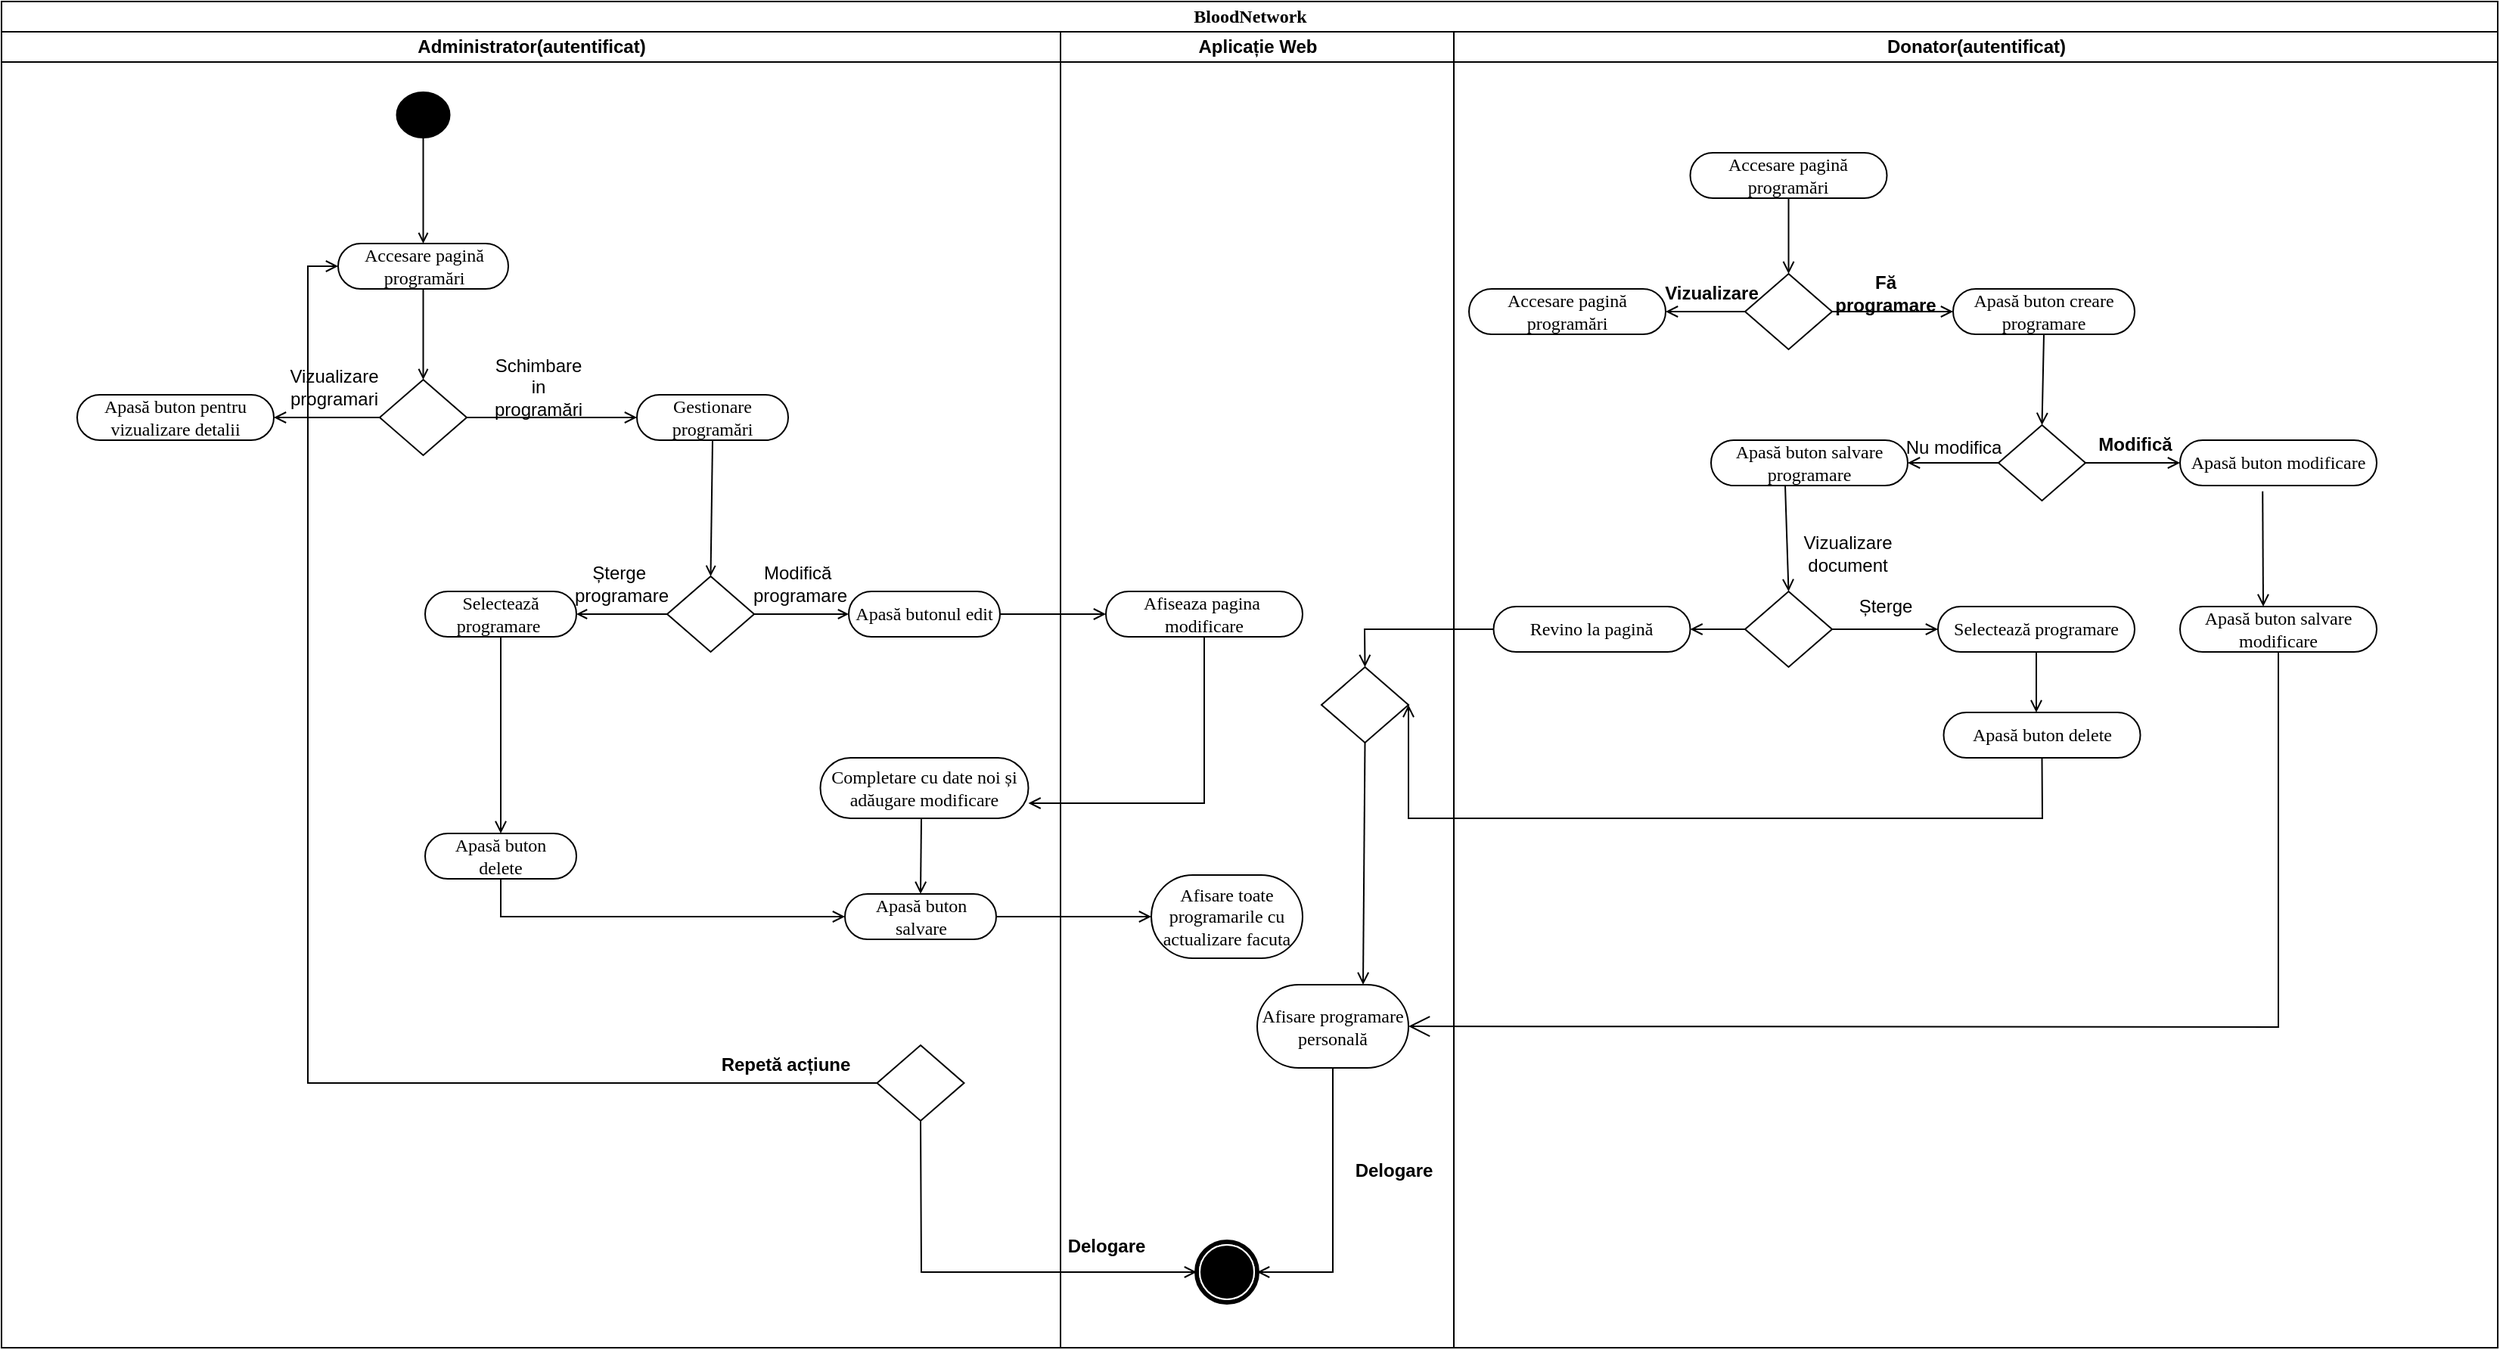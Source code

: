 <mxfile version="21.3.8" type="github">
  <diagram name="Page-1" id="0783ab3e-0a74-02c8-0abd-f7b4e66b4bec">
    <mxGraphModel dx="1985" dy="1155" grid="1" gridSize="10" guides="1" tooltips="1" connect="1" arrows="1" fold="1" page="1" pageScale="1" pageWidth="850" pageHeight="1100" background="none" math="0" shadow="0">
      <root>
        <mxCell id="0" />
        <mxCell id="1" parent="0" />
        <mxCell id="1c1d494c118603dd-1" value="BloodNetwork" style="swimlane;html=1;childLayout=stackLayout;startSize=20;rounded=0;shadow=0;comic=0;labelBackgroundColor=none;strokeWidth=1;fontFamily=Verdana;fontSize=12;align=center;" parent="1" vertex="1">
          <mxGeometry x="40" y="20" width="1650" height="890" as="geometry" />
        </mxCell>
        <mxCell id="1c1d494c118603dd-2" value="Administrator(autentificat)" style="swimlane;html=1;startSize=20;" parent="1c1d494c118603dd-1" vertex="1">
          <mxGeometry y="20" width="700" height="870" as="geometry" />
        </mxCell>
        <mxCell id="1c1d494c118603dd-34" style="edgeStyle=none;rounded=0;html=1;labelBackgroundColor=none;startArrow=none;startFill=0;startSize=5;endArrow=open;endFill=0;endSize=5;jettySize=auto;orthogonalLoop=1;strokeWidth=1;fontFamily=Verdana;fontSize=12;exitX=0.5;exitY=1;exitDx=0;exitDy=0;entryX=0.5;entryY=0;entryDx=0;entryDy=0;" parent="1c1d494c118603dd-2" source="73ctjBRM2FCBYfKOBE_B-1" target="1c1d494c118603dd-6" edge="1">
          <mxGeometry relative="1" as="geometry" />
        </mxCell>
        <mxCell id="1c1d494c118603dd-6" value="Accesare pagină programări" style="rounded=1;whiteSpace=wrap;html=1;shadow=0;comic=0;labelBackgroundColor=none;strokeWidth=1;fontFamily=Verdana;fontSize=12;align=center;arcSize=50;" parent="1c1d494c118603dd-2" vertex="1">
          <mxGeometry x="222.5" y="140" width="112.5" height="30" as="geometry" />
        </mxCell>
        <mxCell id="73ctjBRM2FCBYfKOBE_B-4" style="edgeStyle=orthogonalEdgeStyle;rounded=0;orthogonalLoop=1;jettySize=auto;html=1;entryX=0;entryY=0.5;entryDx=0;entryDy=0;exitX=1;exitY=0.5;exitDx=0;exitDy=0;endArrow=open;endFill=0;" edge="1" parent="1c1d494c118603dd-2" source="73ctjBRM2FCBYfKOBE_B-2" target="1c1d494c118603dd-7">
          <mxGeometry relative="1" as="geometry">
            <mxPoint x="170" y="520" as="targetPoint" />
            <mxPoint x="310" y="330" as="sourcePoint" />
          </mxGeometry>
        </mxCell>
        <mxCell id="1c1d494c118603dd-7" value="Gestionare programări" style="rounded=1;whiteSpace=wrap;html=1;shadow=0;comic=0;labelBackgroundColor=none;strokeWidth=1;fontFamily=Verdana;fontSize=12;align=center;arcSize=50;" parent="1c1d494c118603dd-2" vertex="1">
          <mxGeometry x="420" y="240" width="100" height="30" as="geometry" />
        </mxCell>
        <mxCell id="1c1d494c118603dd-35" style="edgeStyle=none;rounded=0;html=1;labelBackgroundColor=none;startArrow=none;startFill=0;startSize=5;endArrow=open;endFill=0;endSize=5;jettySize=auto;orthogonalLoop=1;strokeWidth=1;fontFamily=Verdana;fontSize=12;exitX=1;exitY=0.5;exitDx=0;exitDy=0;entryX=0;entryY=0.5;entryDx=0;entryDy=0;" parent="1c1d494c118603dd-2" source="73ctjBRM2FCBYfKOBE_B-5" target="1c1d494c118603dd-11" edge="1">
          <mxGeometry relative="1" as="geometry">
            <mxPoint x="180" y="380" as="targetPoint" />
            <Array as="points">
              <mxPoint x="400" y="385" />
            </Array>
          </mxGeometry>
        </mxCell>
        <mxCell id="73ctjBRM2FCBYfKOBE_B-1" value="" style="ellipse;whiteSpace=wrap;html=1;rounded=0;shadow=0;comic=0;labelBackgroundColor=none;strokeWidth=1;fillColor=#000000;fontFamily=Verdana;fontSize=12;align=center;" vertex="1" parent="1c1d494c118603dd-2">
          <mxGeometry x="261.25" y="40" width="35" height="30" as="geometry" />
        </mxCell>
        <mxCell id="73ctjBRM2FCBYfKOBE_B-2" value="" style="rhombus;whiteSpace=wrap;html=1;" vertex="1" parent="1c1d494c118603dd-2">
          <mxGeometry x="250" y="230" width="57.5" height="50" as="geometry" />
        </mxCell>
        <mxCell id="73ctjBRM2FCBYfKOBE_B-3" style="edgeStyle=none;rounded=0;html=1;labelBackgroundColor=none;startArrow=none;startFill=0;startSize=5;endArrow=open;endFill=0;endSize=5;jettySize=auto;orthogonalLoop=1;strokeWidth=1;fontFamily=Verdana;fontSize=12;entryX=0.5;entryY=0;entryDx=0;entryDy=0;exitX=0.5;exitY=1;exitDx=0;exitDy=0;" edge="1" parent="1c1d494c118603dd-2" source="1c1d494c118603dd-6" target="73ctjBRM2FCBYfKOBE_B-2">
          <mxGeometry relative="1" as="geometry">
            <mxPoint x="240" y="210" as="sourcePoint" />
            <mxPoint x="158" y="150" as="targetPoint" />
          </mxGeometry>
        </mxCell>
        <mxCell id="73ctjBRM2FCBYfKOBE_B-5" value="" style="rhombus;whiteSpace=wrap;html=1;" vertex="1" parent="1c1d494c118603dd-2">
          <mxGeometry x="440" y="360" width="57.5" height="50" as="geometry" />
        </mxCell>
        <mxCell id="1c1d494c118603dd-36" style="edgeStyle=none;rounded=0;html=1;labelBackgroundColor=none;startArrow=none;startFill=0;startSize=5;endArrow=open;endFill=0;endSize=5;jettySize=auto;orthogonalLoop=1;strokeWidth=1;fontFamily=Verdana;fontSize=12;exitX=0.5;exitY=1;exitDx=0;exitDy=0;entryX=0.5;entryY=0;entryDx=0;entryDy=0;" parent="1c1d494c118603dd-2" source="1c1d494c118603dd-7" target="73ctjBRM2FCBYfKOBE_B-5" edge="1">
          <mxGeometry relative="1" as="geometry" />
        </mxCell>
        <mxCell id="1c1d494c118603dd-11" value="Apasă butonul edit" style="rounded=1;whiteSpace=wrap;html=1;shadow=0;comic=0;labelBackgroundColor=none;strokeWidth=1;fontFamily=Verdana;fontSize=12;align=center;arcSize=50;" parent="1c1d494c118603dd-2" vertex="1">
          <mxGeometry x="560" y="370" width="100" height="30" as="geometry" />
        </mxCell>
        <mxCell id="73ctjBRM2FCBYfKOBE_B-6" style="edgeStyle=orthogonalEdgeStyle;rounded=0;orthogonalLoop=1;jettySize=auto;html=1;exitX=0.5;exitY=1;exitDx=0;exitDy=0;" edge="1" parent="1c1d494c118603dd-2" source="1c1d494c118603dd-11" target="1c1d494c118603dd-11">
          <mxGeometry relative="1" as="geometry" />
        </mxCell>
        <mxCell id="73ctjBRM2FCBYfKOBE_B-7" value="Modifică&amp;nbsp;&lt;br&gt;programare" style="text;html=1;strokeColor=none;fillColor=none;align=center;verticalAlign=middle;whiteSpace=wrap;rounded=0;" vertex="1" parent="1c1d494c118603dd-2">
          <mxGeometry x="497.5" y="350" width="60" height="30" as="geometry" />
        </mxCell>
        <mxCell id="73ctjBRM2FCBYfKOBE_B-8" value="Șterge&amp;nbsp;&lt;br&gt;programare" style="text;html=1;strokeColor=none;fillColor=none;align=center;verticalAlign=middle;whiteSpace=wrap;rounded=0;" vertex="1" parent="1c1d494c118603dd-2">
          <mxGeometry x="380" y="350" width="60" height="30" as="geometry" />
        </mxCell>
        <mxCell id="1c1d494c118603dd-16" value="Selectează&lt;br&gt;programare&amp;nbsp;" style="rounded=1;whiteSpace=wrap;html=1;shadow=0;comic=0;labelBackgroundColor=none;strokeWidth=1;fontFamily=Verdana;fontSize=12;align=center;arcSize=50;" parent="1c1d494c118603dd-2" vertex="1">
          <mxGeometry x="280" y="370" width="100" height="30" as="geometry" />
        </mxCell>
        <mxCell id="73ctjBRM2FCBYfKOBE_B-10" style="edgeStyle=none;rounded=0;html=1;labelBackgroundColor=none;startArrow=none;startFill=0;startSize=5;endArrow=open;endFill=0;endSize=5;jettySize=auto;orthogonalLoop=1;strokeWidth=1;fontFamily=Verdana;fontSize=12;exitX=0;exitY=0.5;exitDx=0;exitDy=0;entryX=1;entryY=0.5;entryDx=0;entryDy=0;" edge="1" parent="1c1d494c118603dd-2" source="73ctjBRM2FCBYfKOBE_B-5" target="1c1d494c118603dd-16">
          <mxGeometry relative="1" as="geometry">
            <mxPoint x="363" y="395" as="sourcePoint" />
            <mxPoint x="410" y="510" as="targetPoint" />
            <Array as="points" />
          </mxGeometry>
        </mxCell>
        <mxCell id="73ctjBRM2FCBYfKOBE_B-11" value="Apasă buton&lt;br&gt;delete" style="rounded=1;whiteSpace=wrap;html=1;shadow=0;comic=0;labelBackgroundColor=none;strokeWidth=1;fontFamily=Verdana;fontSize=12;align=center;arcSize=50;" vertex="1" parent="1c1d494c118603dd-2">
          <mxGeometry x="280" y="530" width="100" height="30" as="geometry" />
        </mxCell>
        <mxCell id="73ctjBRM2FCBYfKOBE_B-12" style="edgeStyle=orthogonalEdgeStyle;rounded=0;orthogonalLoop=1;jettySize=auto;html=1;exitX=0.5;exitY=1;exitDx=0;exitDy=0;endArrow=open;endFill=0;" edge="1" parent="1c1d494c118603dd-2" source="1c1d494c118603dd-16" target="73ctjBRM2FCBYfKOBE_B-11">
          <mxGeometry relative="1" as="geometry">
            <mxPoint x="186" y="275" as="targetPoint" />
            <mxPoint x="284" y="275" as="sourcePoint" />
          </mxGeometry>
        </mxCell>
        <mxCell id="73ctjBRM2FCBYfKOBE_B-13" value="Schimbare in programări" style="text;html=1;strokeColor=none;fillColor=none;align=center;verticalAlign=middle;whiteSpace=wrap;rounded=0;" vertex="1" parent="1c1d494c118603dd-2">
          <mxGeometry x="325" y="220" width="60" height="30" as="geometry" />
        </mxCell>
        <mxCell id="73ctjBRM2FCBYfKOBE_B-17" value="Apasă buton pentru vizualizare detalii" style="rounded=1;whiteSpace=wrap;html=1;shadow=0;comic=0;labelBackgroundColor=none;strokeWidth=1;fontFamily=Verdana;fontSize=12;align=center;arcSize=50;" vertex="1" parent="1c1d494c118603dd-2">
          <mxGeometry x="50" y="240" width="130" height="30" as="geometry" />
        </mxCell>
        <mxCell id="73ctjBRM2FCBYfKOBE_B-18" value="" style="endArrow=open;html=1;rounded=0;exitX=0;exitY=0.5;exitDx=0;exitDy=0;entryX=1;entryY=0.5;entryDx=0;entryDy=0;endFill=0;" edge="1" parent="1c1d494c118603dd-2" source="73ctjBRM2FCBYfKOBE_B-2" target="73ctjBRM2FCBYfKOBE_B-17">
          <mxGeometry width="50" height="50" relative="1" as="geometry">
            <mxPoint x="350" y="310" as="sourcePoint" />
            <mxPoint x="400" y="260" as="targetPoint" />
          </mxGeometry>
        </mxCell>
        <mxCell id="73ctjBRM2FCBYfKOBE_B-19" value="Vizualizare programari" style="text;html=1;strokeColor=none;fillColor=none;align=center;verticalAlign=middle;whiteSpace=wrap;rounded=0;" vertex="1" parent="1c1d494c118603dd-2">
          <mxGeometry x="190" y="220" width="60" height="30" as="geometry" />
        </mxCell>
        <mxCell id="73ctjBRM2FCBYfKOBE_B-46" value="Completare cu date noi și adăugare modificare" style="rounded=1;whiteSpace=wrap;html=1;shadow=0;comic=0;labelBackgroundColor=none;strokeWidth=1;fontFamily=Verdana;fontSize=12;align=center;arcSize=50;" vertex="1" parent="1c1d494c118603dd-2">
          <mxGeometry x="541.25" y="480" width="137.5" height="40" as="geometry" />
        </mxCell>
        <mxCell id="73ctjBRM2FCBYfKOBE_B-47" value="" style="endArrow=open;html=1;rounded=0;entryX=0.5;entryY=0;entryDx=0;entryDy=0;endFill=0;" edge="1" parent="1c1d494c118603dd-2" target="73ctjBRM2FCBYfKOBE_B-52">
          <mxGeometry width="50" height="50" relative="1" as="geometry">
            <mxPoint x="608" y="520" as="sourcePoint" />
            <mxPoint x="400" y="340" as="targetPoint" />
          </mxGeometry>
        </mxCell>
        <mxCell id="73ctjBRM2FCBYfKOBE_B-52" value="Apasă buton&lt;br&gt;salvare" style="rounded=1;whiteSpace=wrap;html=1;shadow=0;comic=0;labelBackgroundColor=none;strokeWidth=1;fontFamily=Verdana;fontSize=12;align=center;arcSize=50;" vertex="1" parent="1c1d494c118603dd-2">
          <mxGeometry x="557.5" y="570" width="100" height="30" as="geometry" />
        </mxCell>
        <mxCell id="73ctjBRM2FCBYfKOBE_B-55" value="" style="rhombus;whiteSpace=wrap;html=1;" vertex="1" parent="1c1d494c118603dd-2">
          <mxGeometry x="578.75" y="670" width="57.5" height="50" as="geometry" />
        </mxCell>
        <mxCell id="73ctjBRM2FCBYfKOBE_B-56" style="edgeStyle=orthogonalEdgeStyle;rounded=0;orthogonalLoop=1;jettySize=auto;html=1;exitX=0;exitY=0.5;exitDx=0;exitDy=0;entryX=0;entryY=0.5;entryDx=0;entryDy=0;endArrow=open;endFill=0;" edge="1" parent="1c1d494c118603dd-2" source="73ctjBRM2FCBYfKOBE_B-55" target="1c1d494c118603dd-6">
          <mxGeometry relative="1" as="geometry">
            <mxPoint x="340" y="540" as="targetPoint" />
            <mxPoint x="340" y="410" as="sourcePoint" />
          </mxGeometry>
        </mxCell>
        <mxCell id="73ctjBRM2FCBYfKOBE_B-57" value="Repetă acțiune" style="text;align=center;fontStyle=1;verticalAlign=middle;spacingLeft=3;spacingRight=3;strokeColor=none;rotatable=0;points=[[0,0.5],[1,0.5]];portConstraint=eastwest;html=1;" vertex="1" parent="1c1d494c118603dd-2">
          <mxGeometry x="477.5" y="670" width="80" height="26" as="geometry" />
        </mxCell>
        <mxCell id="73ctjBRM2FCBYfKOBE_B-95" style="edgeStyle=orthogonalEdgeStyle;rounded=0;orthogonalLoop=1;jettySize=auto;html=1;exitX=0.5;exitY=1;exitDx=0;exitDy=0;entryX=0;entryY=0.5;entryDx=0;entryDy=0;endArrow=open;endFill=0;" edge="1" parent="1c1d494c118603dd-2" source="73ctjBRM2FCBYfKOBE_B-11" target="73ctjBRM2FCBYfKOBE_B-52">
          <mxGeometry relative="1" as="geometry">
            <mxPoint x="340" y="540" as="targetPoint" />
            <mxPoint x="340" y="410" as="sourcePoint" />
          </mxGeometry>
        </mxCell>
        <mxCell id="1c1d494c118603dd-3" value="Aplicație Web" style="swimlane;html=1;startSize=20;" parent="1c1d494c118603dd-1" vertex="1">
          <mxGeometry x="700" y="20" width="260" height="870" as="geometry" />
        </mxCell>
        <mxCell id="73ctjBRM2FCBYfKOBE_B-44" value="Afiseaza pagina&amp;nbsp;&lt;br&gt;modificare" style="rounded=1;whiteSpace=wrap;html=1;shadow=0;comic=0;labelBackgroundColor=none;strokeWidth=1;fontFamily=Verdana;fontSize=12;align=center;arcSize=50;" vertex="1" parent="1c1d494c118603dd-3">
          <mxGeometry x="30" y="370" width="130" height="30" as="geometry" />
        </mxCell>
        <mxCell id="73ctjBRM2FCBYfKOBE_B-53" value="Afisare toate programarile cu actualizare facuta" style="rounded=1;whiteSpace=wrap;html=1;shadow=0;comic=0;labelBackgroundColor=none;strokeWidth=1;fontFamily=Verdana;fontSize=12;align=center;arcSize=50;" vertex="1" parent="1c1d494c118603dd-3">
          <mxGeometry x="60" y="557.5" width="100" height="55" as="geometry" />
        </mxCell>
        <mxCell id="60571a20871a0731-5" value="" style="shape=mxgraph.bpmn.shape;html=1;verticalLabelPosition=bottom;labelBackgroundColor=#ffffff;verticalAlign=top;perimeter=ellipsePerimeter;outline=end;symbol=terminate;rounded=0;shadow=0;comic=0;strokeWidth=1;fontFamily=Verdana;fontSize=12;align=center;" parent="1c1d494c118603dd-3" vertex="1">
          <mxGeometry x="90" y="800" width="40" height="40" as="geometry" />
        </mxCell>
        <mxCell id="73ctjBRM2FCBYfKOBE_B-59" value="Delogare" style="text;align=center;fontStyle=1;verticalAlign=middle;spacingLeft=3;spacingRight=3;strokeColor=none;rotatable=0;points=[[0,0.5],[1,0.5]];portConstraint=eastwest;html=1;" vertex="1" parent="1c1d494c118603dd-3">
          <mxGeometry x="-10" y="790" width="80" height="26" as="geometry" />
        </mxCell>
        <mxCell id="73ctjBRM2FCBYfKOBE_B-80" value="Afisare programare personală" style="rounded=1;whiteSpace=wrap;html=1;shadow=0;comic=0;labelBackgroundColor=none;strokeWidth=1;fontFamily=Verdana;fontSize=12;align=center;arcSize=50;" vertex="1" parent="1c1d494c118603dd-3">
          <mxGeometry x="130" y="630" width="100" height="55" as="geometry" />
        </mxCell>
        <mxCell id="73ctjBRM2FCBYfKOBE_B-100" value="" style="rhombus;whiteSpace=wrap;html=1;" vertex="1" parent="1c1d494c118603dd-3">
          <mxGeometry x="172.5" y="420" width="57.5" height="50" as="geometry" />
        </mxCell>
        <mxCell id="73ctjBRM2FCBYfKOBE_B-102" value="" style="endArrow=open;html=1;rounded=0;exitX=0.5;exitY=1;exitDx=0;exitDy=0;endFill=0;" edge="1" parent="1c1d494c118603dd-3" source="73ctjBRM2FCBYfKOBE_B-100">
          <mxGeometry width="50" height="50" relative="1" as="geometry">
            <mxPoint x="481" y="120" as="sourcePoint" />
            <mxPoint x="200" y="630" as="targetPoint" />
          </mxGeometry>
        </mxCell>
        <mxCell id="73ctjBRM2FCBYfKOBE_B-103" value="" style="endArrow=open;html=1;rounded=0;exitX=0.5;exitY=1;exitDx=0;exitDy=0;endFill=0;entryX=1;entryY=0.5;entryDx=0;entryDy=0;" edge="1" parent="1c1d494c118603dd-3" source="73ctjBRM2FCBYfKOBE_B-80" target="60571a20871a0731-5">
          <mxGeometry width="50" height="50" relative="1" as="geometry">
            <mxPoint x="211" y="480" as="sourcePoint" />
            <mxPoint x="210" y="640" as="targetPoint" />
            <Array as="points">
              <mxPoint x="180" y="820" />
            </Array>
          </mxGeometry>
        </mxCell>
        <mxCell id="73ctjBRM2FCBYfKOBE_B-104" value="Delogare" style="text;align=center;fontStyle=1;verticalAlign=middle;spacingLeft=3;spacingRight=3;strokeColor=none;rotatable=0;points=[[0,0.5],[1,0.5]];portConstraint=eastwest;html=1;" vertex="1" parent="1c1d494c118603dd-3">
          <mxGeometry x="180" y="740" width="80" height="26" as="geometry" />
        </mxCell>
        <mxCell id="73ctjBRM2FCBYfKOBE_B-45" value="" style="endArrow=open;html=1;rounded=0;exitX=1;exitY=0.5;exitDx=0;exitDy=0;entryX=0;entryY=0.5;entryDx=0;entryDy=0;endFill=0;" edge="1" parent="1c1d494c118603dd-1" source="1c1d494c118603dd-11" target="73ctjBRM2FCBYfKOBE_B-44">
          <mxGeometry width="50" height="50" relative="1" as="geometry">
            <mxPoint x="350" y="410" as="sourcePoint" />
            <mxPoint x="400" y="360" as="targetPoint" />
          </mxGeometry>
        </mxCell>
        <mxCell id="73ctjBRM2FCBYfKOBE_B-49" value="" style="endArrow=open;html=1;rounded=0;exitX=0.5;exitY=1;exitDx=0;exitDy=0;entryX=1;entryY=0.75;entryDx=0;entryDy=0;endFill=0;" edge="1" parent="1c1d494c118603dd-1" source="73ctjBRM2FCBYfKOBE_B-44" target="73ctjBRM2FCBYfKOBE_B-46">
          <mxGeometry width="50" height="50" relative="1" as="geometry">
            <mxPoint x="350" y="410" as="sourcePoint" />
            <mxPoint x="400" y="360" as="targetPoint" />
            <Array as="points">
              <mxPoint x="795" y="530" />
            </Array>
          </mxGeometry>
        </mxCell>
        <mxCell id="73ctjBRM2FCBYfKOBE_B-54" value="" style="endArrow=open;html=1;rounded=0;entryX=0;entryY=0.5;entryDx=0;entryDy=0;exitX=1;exitY=0.5;exitDx=0;exitDy=0;endFill=0;" edge="1" parent="1c1d494c118603dd-1" source="73ctjBRM2FCBYfKOBE_B-52" target="73ctjBRM2FCBYfKOBE_B-53">
          <mxGeometry width="50" height="50" relative="1" as="geometry">
            <mxPoint x="618" y="550" as="sourcePoint" />
            <mxPoint x="618" y="600" as="targetPoint" />
          </mxGeometry>
        </mxCell>
        <mxCell id="73ctjBRM2FCBYfKOBE_B-58" value="" style="endArrow=open;html=1;rounded=0;entryX=0;entryY=0.5;entryDx=0;entryDy=0;exitX=0.5;exitY=1;exitDx=0;exitDy=0;endFill=0;" edge="1" parent="1c1d494c118603dd-1" source="73ctjBRM2FCBYfKOBE_B-55" target="60571a20871a0731-5">
          <mxGeometry width="50" height="50" relative="1" as="geometry">
            <mxPoint x="668" y="615" as="sourcePoint" />
            <mxPoint x="770" y="615" as="targetPoint" />
            <Array as="points">
              <mxPoint x="608" y="840" />
            </Array>
          </mxGeometry>
        </mxCell>
        <mxCell id="73ctjBRM2FCBYfKOBE_B-73" value="" style="endArrow=open;html=1;rounded=0;exitX=0.42;exitY=1.127;exitDx=0;exitDy=0;endFill=0;exitPerimeter=0;" edge="1" parent="1c1d494c118603dd-1" source="73ctjBRM2FCBYfKOBE_B-70">
          <mxGeometry width="50" height="50" relative="1" as="geometry">
            <mxPoint x="1378" y="315" as="sourcePoint" />
            <mxPoint x="1495" y="400" as="targetPoint" />
            <Array as="points">
              <mxPoint x="1495" y="400" />
            </Array>
          </mxGeometry>
        </mxCell>
        <mxCell id="73ctjBRM2FCBYfKOBE_B-77" value="" style="endArrow=open;endFill=1;endSize=12;html=1;rounded=0;exitX=0.5;exitY=1;exitDx=0;exitDy=0;entryX=1;entryY=0.5;entryDx=0;entryDy=0;" edge="1" parent="1c1d494c118603dd-1" source="73ctjBRM2FCBYfKOBE_B-74" target="73ctjBRM2FCBYfKOBE_B-80">
          <mxGeometry width="160" relative="1" as="geometry">
            <mxPoint x="1040" y="510" as="sourcePoint" />
            <mxPoint x="1200" y="390" as="targetPoint" />
            <Array as="points">
              <mxPoint x="1505" y="678" />
            </Array>
          </mxGeometry>
        </mxCell>
        <mxCell id="73ctjBRM2FCBYfKOBE_B-84" value="" style="endArrow=open;html=1;rounded=0;exitX=0.5;exitY=1;exitDx=0;exitDy=0;endFill=0;" edge="1" parent="1c1d494c118603dd-1" source="73ctjBRM2FCBYfKOBE_B-88">
          <mxGeometry width="50" height="50" relative="1" as="geometry">
            <mxPoint x="1181" y="140" as="sourcePoint" />
            <mxPoint x="930" y="465" as="targetPoint" />
            <Array as="points">
              <mxPoint x="1349" y="540" />
              <mxPoint x="930" y="540" />
            </Array>
          </mxGeometry>
        </mxCell>
        <mxCell id="73ctjBRM2FCBYfKOBE_B-101" value="" style="endArrow=open;html=1;rounded=0;exitX=0;exitY=0.5;exitDx=0;exitDy=0;entryX=0.5;entryY=0;entryDx=0;entryDy=0;endFill=0;" edge="1" parent="1c1d494c118603dd-1" source="73ctjBRM2FCBYfKOBE_B-96" target="73ctjBRM2FCBYfKOBE_B-100">
          <mxGeometry width="50" height="50" relative="1" as="geometry">
            <mxPoint x="1181" y="140" as="sourcePoint" />
            <mxPoint x="1181" y="190" as="targetPoint" />
            <Array as="points">
              <mxPoint x="901" y="415" />
            </Array>
          </mxGeometry>
        </mxCell>
        <mxCell id="1c1d494c118603dd-4" value="Donator(autentificat)" style="swimlane;html=1;startSize=20;" parent="1c1d494c118603dd-1" vertex="1">
          <mxGeometry x="960" y="20" width="690" height="870" as="geometry" />
        </mxCell>
        <mxCell id="60571a20871a0731-8" value="Accesare pagină programări" style="rounded=1;whiteSpace=wrap;html=1;shadow=0;comic=0;labelBackgroundColor=none;strokeWidth=1;fontFamily=Verdana;fontSize=12;align=center;arcSize=50;" parent="1c1d494c118603dd-4" vertex="1">
          <mxGeometry x="156.25" y="80" width="130" height="30" as="geometry" />
        </mxCell>
        <mxCell id="73ctjBRM2FCBYfKOBE_B-60" value="Apasă buton creare programare" style="rounded=1;whiteSpace=wrap;html=1;shadow=0;comic=0;labelBackgroundColor=none;strokeWidth=1;fontFamily=Verdana;fontSize=12;align=center;arcSize=50;" vertex="1" parent="1c1d494c118603dd-4">
          <mxGeometry x="330" y="170" width="120" height="30" as="geometry" />
        </mxCell>
        <mxCell id="73ctjBRM2FCBYfKOBE_B-62" value="" style="rhombus;whiteSpace=wrap;html=1;" vertex="1" parent="1c1d494c118603dd-4">
          <mxGeometry x="192.5" y="160" width="57.5" height="50" as="geometry" />
        </mxCell>
        <mxCell id="73ctjBRM2FCBYfKOBE_B-63" value="" style="endArrow=open;html=1;rounded=0;exitX=0.5;exitY=1;exitDx=0;exitDy=0;entryX=0.5;entryY=0;entryDx=0;entryDy=0;endFill=0;" edge="1" parent="1c1d494c118603dd-4" source="60571a20871a0731-8" target="73ctjBRM2FCBYfKOBE_B-62">
          <mxGeometry width="50" height="50" relative="1" as="geometry">
            <mxPoint x="-280" y="395" as="sourcePoint" />
            <mxPoint x="-210" y="395" as="targetPoint" />
          </mxGeometry>
        </mxCell>
        <mxCell id="73ctjBRM2FCBYfKOBE_B-64" value="" style="endArrow=open;html=1;rounded=0;exitX=1;exitY=0.5;exitDx=0;exitDy=0;entryX=0;entryY=0.5;entryDx=0;entryDy=0;endFill=0;" edge="1" parent="1c1d494c118603dd-4" source="73ctjBRM2FCBYfKOBE_B-62" target="73ctjBRM2FCBYfKOBE_B-60">
          <mxGeometry width="50" height="50" relative="1" as="geometry">
            <mxPoint x="231" y="120" as="sourcePoint" />
            <mxPoint x="231" y="170" as="targetPoint" />
          </mxGeometry>
        </mxCell>
        <mxCell id="73ctjBRM2FCBYfKOBE_B-65" value="Fă &lt;br&gt;programare" style="text;align=center;fontStyle=1;verticalAlign=middle;spacingLeft=3;spacingRight=3;strokeColor=none;rotatable=0;points=[[0,0.5],[1,0.5]];portConstraint=eastwest;html=1;" vertex="1" parent="1c1d494c118603dd-4">
          <mxGeometry x="245" y="160" width="80" height="26" as="geometry" />
        </mxCell>
        <mxCell id="73ctjBRM2FCBYfKOBE_B-66" value="Accesare pagină programări" style="rounded=1;whiteSpace=wrap;html=1;shadow=0;comic=0;labelBackgroundColor=none;strokeWidth=1;fontFamily=Verdana;fontSize=12;align=center;arcSize=50;" vertex="1" parent="1c1d494c118603dd-4">
          <mxGeometry x="10" y="170" width="130" height="30" as="geometry" />
        </mxCell>
        <mxCell id="73ctjBRM2FCBYfKOBE_B-67" value="" style="endArrow=open;html=1;rounded=0;exitX=0;exitY=0.5;exitDx=0;exitDy=0;entryX=1;entryY=0.5;entryDx=0;entryDy=0;endFill=0;" edge="1" parent="1c1d494c118603dd-4" source="73ctjBRM2FCBYfKOBE_B-62" target="73ctjBRM2FCBYfKOBE_B-66">
          <mxGeometry width="50" height="50" relative="1" as="geometry">
            <mxPoint x="231" y="120" as="sourcePoint" />
            <mxPoint x="231" y="170" as="targetPoint" />
          </mxGeometry>
        </mxCell>
        <mxCell id="73ctjBRM2FCBYfKOBE_B-68" value="" style="rhombus;whiteSpace=wrap;html=1;" vertex="1" parent="1c1d494c118603dd-4">
          <mxGeometry x="360" y="260" width="57.5" height="50" as="geometry" />
        </mxCell>
        <mxCell id="73ctjBRM2FCBYfKOBE_B-69" value="" style="endArrow=open;html=1;rounded=0;exitX=0.5;exitY=1;exitDx=0;exitDy=0;entryX=0.5;entryY=0;entryDx=0;entryDy=0;endFill=0;" edge="1" parent="1c1d494c118603dd-4" source="73ctjBRM2FCBYfKOBE_B-60" target="73ctjBRM2FCBYfKOBE_B-68">
          <mxGeometry width="50" height="50" relative="1" as="geometry">
            <mxPoint x="231" y="120" as="sourcePoint" />
            <mxPoint x="231" y="170" as="targetPoint" />
          </mxGeometry>
        </mxCell>
        <mxCell id="73ctjBRM2FCBYfKOBE_B-70" value="Apasă buton modificare" style="rounded=1;whiteSpace=wrap;html=1;shadow=0;comic=0;labelBackgroundColor=none;strokeWidth=1;fontFamily=Verdana;fontSize=12;align=center;arcSize=50;" vertex="1" parent="1c1d494c118603dd-4">
          <mxGeometry x="480" y="270" width="130" height="30" as="geometry" />
        </mxCell>
        <mxCell id="73ctjBRM2FCBYfKOBE_B-71" value="Modifică" style="text;align=center;fontStyle=1;verticalAlign=middle;spacingLeft=3;spacingRight=3;strokeColor=none;rotatable=0;points=[[0,0.5],[1,0.5]];portConstraint=eastwest;html=1;" vertex="1" parent="1c1d494c118603dd-4">
          <mxGeometry x="410" y="260" width="80" height="26" as="geometry" />
        </mxCell>
        <mxCell id="73ctjBRM2FCBYfKOBE_B-72" value="" style="endArrow=open;html=1;rounded=0;exitX=1;exitY=0.5;exitDx=0;exitDy=0;entryX=0;entryY=0.5;entryDx=0;entryDy=0;endFill=0;" edge="1" parent="1c1d494c118603dd-4" source="73ctjBRM2FCBYfKOBE_B-68" target="73ctjBRM2FCBYfKOBE_B-70">
          <mxGeometry width="50" height="50" relative="1" as="geometry">
            <mxPoint x="203" y="195" as="sourcePoint" />
            <mxPoint x="150" y="195" as="targetPoint" />
          </mxGeometry>
        </mxCell>
        <mxCell id="73ctjBRM2FCBYfKOBE_B-74" value="Apasă buton salvare modificare" style="rounded=1;whiteSpace=wrap;html=1;shadow=0;comic=0;labelBackgroundColor=none;strokeWidth=1;fontFamily=Verdana;fontSize=12;align=center;arcSize=50;" vertex="1" parent="1c1d494c118603dd-4">
          <mxGeometry x="480" y="380" width="130" height="30" as="geometry" />
        </mxCell>
        <mxCell id="73ctjBRM2FCBYfKOBE_B-78" value="Vizualizare" style="text;align=center;fontStyle=1;verticalAlign=middle;spacingLeft=3;spacingRight=3;strokeColor=none;rotatable=0;points=[[0,0.5],[1,0.5]];portConstraint=eastwest;html=1;" vertex="1" parent="1c1d494c118603dd-4">
          <mxGeometry x="130" y="160" width="80" height="26" as="geometry" />
        </mxCell>
        <mxCell id="73ctjBRM2FCBYfKOBE_B-81" value="Apasă buton salvare programare" style="rounded=1;whiteSpace=wrap;html=1;shadow=0;comic=0;labelBackgroundColor=none;strokeWidth=1;fontFamily=Verdana;fontSize=12;align=center;arcSize=50;" vertex="1" parent="1c1d494c118603dd-4">
          <mxGeometry x="170" y="270" width="130" height="30" as="geometry" />
        </mxCell>
        <mxCell id="73ctjBRM2FCBYfKOBE_B-82" value="" style="endArrow=open;html=1;rounded=0;exitX=0;exitY=0.5;exitDx=0;exitDy=0;entryX=1;entryY=0.5;entryDx=0;entryDy=0;endFill=0;" edge="1" parent="1c1d494c118603dd-4" source="73ctjBRM2FCBYfKOBE_B-68" target="73ctjBRM2FCBYfKOBE_B-81">
          <mxGeometry width="50" height="50" relative="1" as="geometry">
            <mxPoint x="400" y="210" as="sourcePoint" />
            <mxPoint x="399" y="270" as="targetPoint" />
          </mxGeometry>
        </mxCell>
        <mxCell id="73ctjBRM2FCBYfKOBE_B-83" value="Nu modifica" style="text;html=1;align=center;verticalAlign=middle;resizable=0;points=[];autosize=1;strokeColor=none;fillColor=none;" vertex="1" parent="1c1d494c118603dd-4">
          <mxGeometry x="285" y="260" width="90" height="30" as="geometry" />
        </mxCell>
        <mxCell id="73ctjBRM2FCBYfKOBE_B-85" value="" style="rhombus;whiteSpace=wrap;html=1;" vertex="1" parent="1c1d494c118603dd-4">
          <mxGeometry x="192.5" y="370" width="57.5" height="50" as="geometry" />
        </mxCell>
        <mxCell id="73ctjBRM2FCBYfKOBE_B-87" value="Vizualizare &lt;br&gt;document" style="text;html=1;align=center;verticalAlign=middle;resizable=0;points=[];autosize=1;strokeColor=none;fillColor=none;" vertex="1" parent="1c1d494c118603dd-4">
          <mxGeometry x="220" y="325" width="80" height="40" as="geometry" />
        </mxCell>
        <mxCell id="73ctjBRM2FCBYfKOBE_B-88" value="Apasă buton delete" style="rounded=1;whiteSpace=wrap;html=1;shadow=0;comic=0;labelBackgroundColor=none;strokeWidth=1;fontFamily=Verdana;fontSize=12;align=center;arcSize=50;" vertex="1" parent="1c1d494c118603dd-4">
          <mxGeometry x="323.75" y="450" width="130" height="30" as="geometry" />
        </mxCell>
        <mxCell id="73ctjBRM2FCBYfKOBE_B-89" value="" style="endArrow=open;html=1;rounded=0;exitX=1;exitY=0.5;exitDx=0;exitDy=0;endFill=0;entryX=0;entryY=0.5;entryDx=0;entryDy=0;" edge="1" parent="1c1d494c118603dd-4" source="73ctjBRM2FCBYfKOBE_B-85" target="73ctjBRM2FCBYfKOBE_B-92">
          <mxGeometry width="50" height="50" relative="1" as="geometry">
            <mxPoint x="231" y="120" as="sourcePoint" />
            <mxPoint x="310" y="395" as="targetPoint" />
          </mxGeometry>
        </mxCell>
        <mxCell id="73ctjBRM2FCBYfKOBE_B-90" value="Șterge" style="text;html=1;align=center;verticalAlign=middle;resizable=0;points=[];autosize=1;strokeColor=none;fillColor=none;" vertex="1" parent="1c1d494c118603dd-4">
          <mxGeometry x="255" y="365" width="60" height="30" as="geometry" />
        </mxCell>
        <mxCell id="73ctjBRM2FCBYfKOBE_B-92" value="Selectează programare" style="rounded=1;whiteSpace=wrap;html=1;shadow=0;comic=0;labelBackgroundColor=none;strokeWidth=1;fontFamily=Verdana;fontSize=12;align=center;arcSize=50;" vertex="1" parent="1c1d494c118603dd-4">
          <mxGeometry x="320" y="380" width="130" height="30" as="geometry" />
        </mxCell>
        <mxCell id="73ctjBRM2FCBYfKOBE_B-93" value="" style="endArrow=open;html=1;rounded=0;exitX=0.5;exitY=1;exitDx=0;exitDy=0;endFill=0;" edge="1" parent="1c1d494c118603dd-4" source="73ctjBRM2FCBYfKOBE_B-92">
          <mxGeometry width="50" height="50" relative="1" as="geometry">
            <mxPoint x="231" y="120" as="sourcePoint" />
            <mxPoint x="385" y="450" as="targetPoint" />
          </mxGeometry>
        </mxCell>
        <mxCell id="73ctjBRM2FCBYfKOBE_B-96" value="Revino la pagină" style="rounded=1;whiteSpace=wrap;html=1;shadow=0;comic=0;labelBackgroundColor=none;strokeWidth=1;fontFamily=Verdana;fontSize=12;align=center;arcSize=50;" vertex="1" parent="1c1d494c118603dd-4">
          <mxGeometry x="26.25" y="380" width="130" height="30" as="geometry" />
        </mxCell>
        <mxCell id="73ctjBRM2FCBYfKOBE_B-97" value="" style="endArrow=open;html=1;rounded=0;entryX=1;entryY=0.5;entryDx=0;entryDy=0;endFill=0;exitX=0;exitY=0.5;exitDx=0;exitDy=0;" edge="1" parent="1c1d494c118603dd-4" source="73ctjBRM2FCBYfKOBE_B-85" target="73ctjBRM2FCBYfKOBE_B-96">
          <mxGeometry width="50" height="50" relative="1" as="geometry">
            <mxPoint x="231" y="130" as="sourcePoint" />
            <mxPoint x="231" y="170" as="targetPoint" />
          </mxGeometry>
        </mxCell>
        <mxCell id="73ctjBRM2FCBYfKOBE_B-86" value="" style="endArrow=open;html=1;rounded=0;entryX=0.5;entryY=0;entryDx=0;entryDy=0;endFill=0;" edge="1" parent="1" target="73ctjBRM2FCBYfKOBE_B-85">
          <mxGeometry width="50" height="50" relative="1" as="geometry">
            <mxPoint x="1219" y="340" as="sourcePoint" />
            <mxPoint x="1221" y="210" as="targetPoint" />
          </mxGeometry>
        </mxCell>
      </root>
    </mxGraphModel>
  </diagram>
</mxfile>
